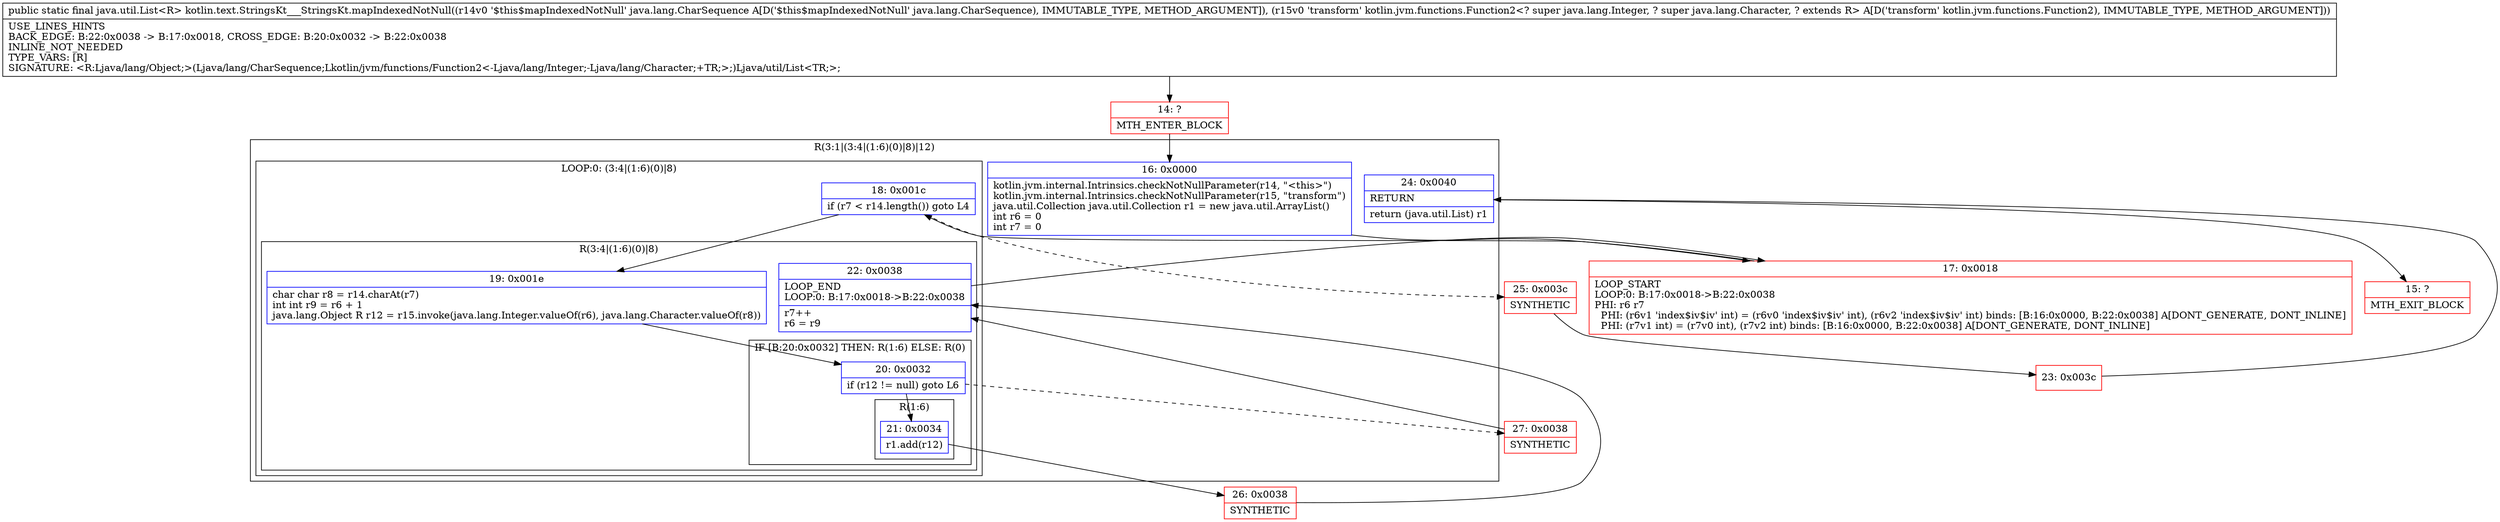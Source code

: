 digraph "CFG forkotlin.text.StringsKt___StringsKt.mapIndexedNotNull(Ljava\/lang\/CharSequence;Lkotlin\/jvm\/functions\/Function2;)Ljava\/util\/List;" {
subgraph cluster_Region_1880993592 {
label = "R(3:1|(3:4|(1:6)(0)|8)|12)";
node [shape=record,color=blue];
Node_16 [shape=record,label="{16\:\ 0x0000|kotlin.jvm.internal.Intrinsics.checkNotNullParameter(r14, \"\<this\>\")\lkotlin.jvm.internal.Intrinsics.checkNotNullParameter(r15, \"transform\")\ljava.util.Collection java.util.Collection r1 = new java.util.ArrayList()\lint r6 = 0\lint r7 = 0\l}"];
subgraph cluster_LoopRegion_152744555 {
label = "LOOP:0: (3:4|(1:6)(0)|8)";
node [shape=record,color=blue];
Node_18 [shape=record,label="{18\:\ 0x001c|if (r7 \< r14.length()) goto L4\l}"];
subgraph cluster_Region_587172057 {
label = "R(3:4|(1:6)(0)|8)";
node [shape=record,color=blue];
Node_19 [shape=record,label="{19\:\ 0x001e|char char r8 = r14.charAt(r7)\lint int r9 = r6 + 1\ljava.lang.Object R r12 = r15.invoke(java.lang.Integer.valueOf(r6), java.lang.Character.valueOf(r8))\l}"];
subgraph cluster_IfRegion_350464031 {
label = "IF [B:20:0x0032] THEN: R(1:6) ELSE: R(0)";
node [shape=record,color=blue];
Node_20 [shape=record,label="{20\:\ 0x0032|if (r12 != null) goto L6\l}"];
subgraph cluster_Region_1638981473 {
label = "R(1:6)";
node [shape=record,color=blue];
Node_21 [shape=record,label="{21\:\ 0x0034|r1.add(r12)\l}"];
}
subgraph cluster_Region_1156539095 {
label = "R(0)";
node [shape=record,color=blue];
}
}
Node_22 [shape=record,label="{22\:\ 0x0038|LOOP_END\lLOOP:0: B:17:0x0018\-\>B:22:0x0038\l|r7++\lr6 = r9\l}"];
}
}
Node_24 [shape=record,label="{24\:\ 0x0040|RETURN\l|return (java.util.List) r1\l}"];
}
Node_14 [shape=record,color=red,label="{14\:\ ?|MTH_ENTER_BLOCK\l}"];
Node_17 [shape=record,color=red,label="{17\:\ 0x0018|LOOP_START\lLOOP:0: B:17:0x0018\-\>B:22:0x0038\lPHI: r6 r7 \l  PHI: (r6v1 'index$iv$iv' int) = (r6v0 'index$iv$iv' int), (r6v2 'index$iv$iv' int) binds: [B:16:0x0000, B:22:0x0038] A[DONT_GENERATE, DONT_INLINE]\l  PHI: (r7v1 int) = (r7v0 int), (r7v2 int) binds: [B:16:0x0000, B:22:0x0038] A[DONT_GENERATE, DONT_INLINE]\l}"];
Node_26 [shape=record,color=red,label="{26\:\ 0x0038|SYNTHETIC\l}"];
Node_27 [shape=record,color=red,label="{27\:\ 0x0038|SYNTHETIC\l}"];
Node_25 [shape=record,color=red,label="{25\:\ 0x003c|SYNTHETIC\l}"];
Node_23 [shape=record,color=red,label="{23\:\ 0x003c}"];
Node_15 [shape=record,color=red,label="{15\:\ ?|MTH_EXIT_BLOCK\l}"];
MethodNode[shape=record,label="{public static final java.util.List\<R\> kotlin.text.StringsKt___StringsKt.mapIndexedNotNull((r14v0 '$this$mapIndexedNotNull' java.lang.CharSequence A[D('$this$mapIndexedNotNull' java.lang.CharSequence), IMMUTABLE_TYPE, METHOD_ARGUMENT]), (r15v0 'transform' kotlin.jvm.functions.Function2\<? super java.lang.Integer, ? super java.lang.Character, ? extends R\> A[D('transform' kotlin.jvm.functions.Function2), IMMUTABLE_TYPE, METHOD_ARGUMENT]))  | USE_LINES_HINTS\lBACK_EDGE: B:22:0x0038 \-\> B:17:0x0018, CROSS_EDGE: B:20:0x0032 \-\> B:22:0x0038\lINLINE_NOT_NEEDED\lTYPE_VARS: [R]\lSIGNATURE: \<R:Ljava\/lang\/Object;\>(Ljava\/lang\/CharSequence;Lkotlin\/jvm\/functions\/Function2\<\-Ljava\/lang\/Integer;\-Ljava\/lang\/Character;+TR;\>;)Ljava\/util\/List\<TR;\>;\l}"];
MethodNode -> Node_14;Node_16 -> Node_17;
Node_18 -> Node_19;
Node_18 -> Node_25[style=dashed];
Node_19 -> Node_20;
Node_20 -> Node_21;
Node_20 -> Node_27[style=dashed];
Node_21 -> Node_26;
Node_22 -> Node_17;
Node_24 -> Node_15;
Node_14 -> Node_16;
Node_17 -> Node_18;
Node_26 -> Node_22;
Node_27 -> Node_22;
Node_25 -> Node_23;
Node_23 -> Node_24;
}

